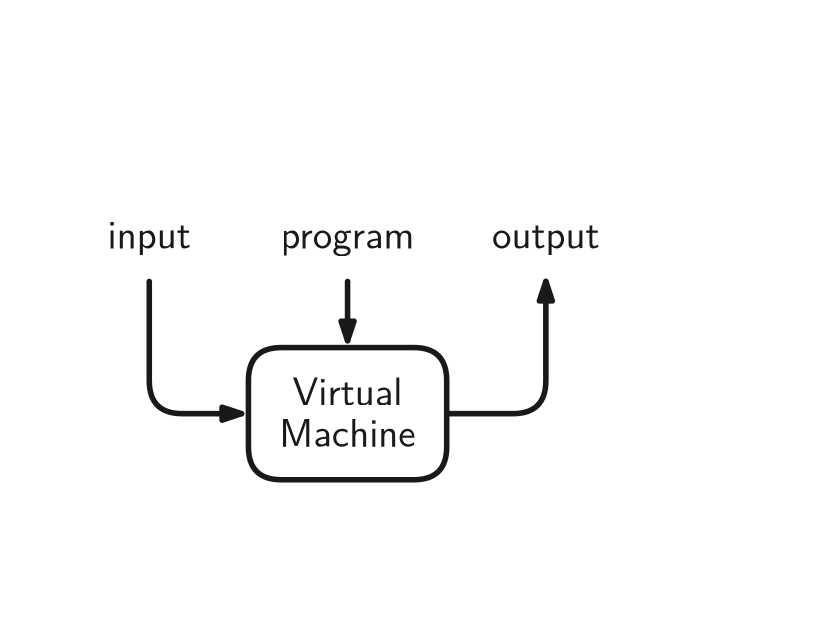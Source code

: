 <?xml version="1.0"?>
<!DOCTYPE ipe SYSTEM "ipe.dtd">
<ipe version="70218" creator="Ipe 7.2.23">
<info created="D:20200729150742" modified="D:20220802214922" title="Recursive STARK Verifier" author="Jan Ferdinand Sauer" subject="Triton VM"/>
<preamble>
\usepackage{lmodern}
\renewcommand*\familydefault{\sfdefault}
\usepackage[T1]{fontenc}
\usepackage{nicefrac}
\usepackage{pifont}
\usepackage{bm}</preamble>
<ipestyle name="basic">
<symbol name="arrow/arc(spx)">
<path stroke="sym-stroke" fill="sym-stroke" pen="sym-pen">
0 0 m
-1 0.333 l
-1 -0.333 l
h
</path>
</symbol>
<symbol name="arrow/farc(spx)">
<path stroke="sym-stroke" fill="white" pen="sym-pen">
0 0 m
-1 0.333 l
-1 -0.333 l
h
</path>
</symbol>
<symbol name="arrow/ptarc(spx)">
<path stroke="sym-stroke" fill="sym-stroke" pen="sym-pen">
0 0 m
-1 0.333 l
-0.8 0 l
-1 -0.333 l
h
</path>
</symbol>
<symbol name="arrow/fptarc(spx)">
<path stroke="sym-stroke" fill="white" pen="sym-pen">
0 0 m
-1 0.333 l
-0.8 0 l
-1 -0.333 l
h
</path>
</symbol>
<symbol name="mark/circle(sx)" transformations="translations">
<path fill="sym-stroke">
0.6 0 0 0.6 0 0 e
0.4 0 0 0.4 0 0 e
</path>
</symbol>
<symbol name="mark/disk(sx)" transformations="translations">
<path fill="sym-stroke">
0.6 0 0 0.6 0 0 e
</path>
</symbol>
<symbol name="mark/fdisk(sfx)" transformations="translations">
<group>
<path fill="sym-fill">
0.5 0 0 0.5 0 0 e
</path>
<path fill="sym-stroke" fillrule="eofill">
0.6 0 0 0.6 0 0 e
0.4 0 0 0.4 0 0 e
</path>
</group>
</symbol>
<symbol name="mark/box(sx)" transformations="translations">
<path fill="sym-stroke" fillrule="eofill">
-0.6 -0.6 m
0.6 -0.6 l
0.6 0.6 l
-0.6 0.6 l
h
-0.4 -0.4 m
0.4 -0.4 l
0.4 0.4 l
-0.4 0.4 l
h
</path>
</symbol>
<symbol name="mark/square(sx)" transformations="translations">
<path fill="sym-stroke">
-0.6 -0.6 m
0.6 -0.6 l
0.6 0.6 l
-0.6 0.6 l
h
</path>
</symbol>
<symbol name="mark/fsquare(sfx)" transformations="translations">
<group>
<path fill="sym-fill">
-0.5 -0.5 m
0.5 -0.5 l
0.5 0.5 l
-0.5 0.5 l
h
</path>
<path fill="sym-stroke" fillrule="eofill">
-0.6 -0.6 m
0.6 -0.6 l
0.6 0.6 l
-0.6 0.6 l
h
-0.4 -0.4 m
0.4 -0.4 l
0.4 0.4 l
-0.4 0.4 l
h
</path>
</group>
</symbol>
<symbol name="mark/cross(sx)" transformations="translations">
<group>
<path fill="sym-stroke">
-0.43 -0.57 m
0.57 0.43 l
0.43 0.57 l
-0.57 -0.43 l
h
</path>
<path fill="sym-stroke">
-0.43 0.57 m
0.57 -0.43 l
0.43 -0.57 l
-0.57 0.43 l
h
</path>
</group>
</symbol>
<symbol name="arrow/fnormal(spx)">
<path stroke="sym-stroke" fill="white" pen="sym-pen">
0 0 m
-1 0.333 l
-1 -0.333 l
h
</path>
</symbol>
<symbol name="arrow/pointed(spx)">
<path stroke="sym-stroke" fill="sym-stroke" pen="sym-pen">
0 0 m
-1 0.333 l
-0.8 0 l
-1 -0.333 l
h
</path>
</symbol>
<symbol name="arrow/fpointed(spx)">
<path stroke="sym-stroke" fill="white" pen="sym-pen">
0 0 m
-1 0.333 l
-0.8 0 l
-1 -0.333 l
h
</path>
</symbol>
<symbol name="arrow/linear(spx)">
<path stroke="sym-stroke" pen="sym-pen">
-1 0.333 m
0 0 l
-1 -0.333 l
</path>
</symbol>
<symbol name="arrow/fdouble(spx)">
<path stroke="sym-stroke" fill="white" pen="sym-pen">
0 0 m
-1 0.333 l
-1 -0.333 l
h
-1 0 m
-2 0.333 l
-2 -0.333 l
h
</path>
</symbol>
<symbol name="arrow/double(spx)">
<path stroke="sym-stroke" fill="sym-stroke" pen="sym-pen">
0 0 m
-1 0.333 l
-1 -0.333 l
h
-1 0 m
-2 0.333 l
-2 -0.333 l
h
</path>
</symbol>
<symbol name="arrow/mid-normal(spx)">
<path stroke="sym-stroke" fill="sym-stroke" pen="sym-pen">
0.5 0 m
-0.5 0.333 l
-0.5 -0.333 l
h
</path>
</symbol>
<symbol name="arrow/mid-fnormal(spx)">
<path stroke="sym-stroke" fill="white" pen="sym-pen">
0.5 0 m
-0.5 0.333 l
-0.5 -0.333 l
h
</path>
</symbol>
<symbol name="arrow/mid-pointed(spx)">
<path stroke="sym-stroke" fill="sym-stroke" pen="sym-pen">
0.5 0 m
-0.5 0.333 l
-0.3 0 l
-0.5 -0.333 l
h
</path>
</symbol>
<symbol name="arrow/mid-fpointed(spx)">
<path stroke="sym-stroke" fill="white" pen="sym-pen">
0.5 0 m
-0.5 0.333 l
-0.3 0 l
-0.5 -0.333 l
h
</path>
</symbol>
<symbol name="arrow/mid-double(spx)">
<path stroke="sym-stroke" fill="sym-stroke" pen="sym-pen">
1 0 m
0 0.333 l
0 -0.333 l
h
0 0 m
-1 0.333 l
-1 -0.333 l
h
</path>
</symbol>
<symbol name="arrow/mid-fdouble(spx)">
<path stroke="sym-stroke" fill="white" pen="sym-pen">
1 0 m
0 0.333 l
0 -0.333 l
h
0 0 m
-1 0.333 l
-1 -0.333 l
h
</path>
</symbol>
<anglesize name="22.5 deg" value="22.5"/>
<anglesize name="30 deg" value="30"/>
<anglesize name="45 deg" value="45"/>
<anglesize name="60 deg" value="60"/>
<anglesize name="90 deg" value="90"/>
<arrowsize name="large" value="10"/>
<arrowsize name="small" value="5"/>
<arrowsize name="tiny" value="3"/>
<color name="blue" value="0 0 1"/>
<color name="brown" value="0.647 0.165 0.165"/>
<color name="darkblue" value="0 0 0.545"/>
<color name="darkcyan" value="0 0.545 0.545"/>
<color name="darkgray" value="0.663"/>
<color name="darkgreen" value="0 0.392 0"/>
<color name="darkmagenta" value="0.545 0 0.545"/>
<color name="darkorange" value="1 0.549 0"/>
<color name="darkred" value="0.545 0 0"/>
<color name="gold" value="1 0.843 0"/>
<color name="gray" value="0.745"/>
<color name="green" value="0 1 0"/>
<color name="lightblue" value="0.678 0.847 0.902"/>
<color name="lightcyan" value="0.878 1 1"/>
<color name="lightgray" value="0.827"/>
<color name="lightgreen" value="0.565 0.933 0.565"/>
<color name="lightyellow" value="1 1 0.878"/>
<color name="navy" value="0 0 0.502"/>
<color name="orange" value="1 0.647 0"/>
<color name="pink" value="1 0.753 0.796"/>
<color name="purple" value="0.627 0.125 0.941"/>
<color name="red" value="1 0 0"/>
<color name="seagreen" value="0.18 0.545 0.341"/>
<color name="turquoise" value="0.251 0.878 0.816"/>
<color name="violet" value="0.933 0.51 0.933"/>
<color name="yellow" value="1 1 0"/>
<dashstyle name="dash dot dotted" value="[4 2 1 2 1 2] 0"/>
<dashstyle name="dash dotted" value="[4 2 1 2] 0"/>
<dashstyle name="dashed" value="[4] 0"/>
<dashstyle name="dotted" value="[1 3] 0"/>
<gridsize name="10 pts (~3.5 mm)" value="10"/>
<gridsize name="14 pts (~5 mm)" value="14"/>
<gridsize name="16 pts (~6 mm)" value="16"/>
<gridsize name="20 pts (~7 mm)" value="20"/>
<gridsize name="28 pts (~10 mm)" value="28"/>
<gridsize name="32 pts (~12 mm)" value="32"/>
<gridsize name="4 pts" value="4"/>
<gridsize name="56 pts (~20 mm)" value="56"/>
<gridsize name="8 pts (~3 mm)" value="8"/>
<opacity name="10%" value="0.1"/>
<opacity name="30%" value="0.3"/>
<opacity name="50%" value="0.5"/>
<opacity name="75%" value="0.75"/>
<pen name="fat" value="1.2"/>
<pen name="heavier" value="0.8"/>
<pen name="ultrafat" value="2"/>
<symbolsize name="large" value="5"/>
<symbolsize name="small" value="2"/>
<symbolsize name="tiny" value="1.1"/>
<textsize name="Huge" value="\Huge"/>
<textsize name="LARGE" value="\LARGE"/>
<textsize name="Large" value="\Large"/>
<textsize name="footnote" value="\footnotesize"/>
<textsize name="huge" value="\huge"/>
<textsize name="large" value="\large"/>
<textsize name="small" value="\small"/>
<textsize name="tiny" value="\tiny"/>
<textstyle name="center" begin="\begin{center}" end="\end{center}"/>
<textstyle name="item" begin="\begin{itemize}\item{}" end="\end{itemize}"/>
<textstyle name="itemize" begin="\begin{itemize}" end="\end{itemize}"/>
<layout paper="500 300" origin="0 0" frame="500 300" skip="128"/>
<tiling name="falling" angle="-60" step="4" width="1"/>
<tiling name="rising" angle="30" step="4" width="1"/>
</ipestyle>
<page>
<layer name="bg"/>
<layer name="VM"/>
<layer name="stark_engine"/>
<layer name="verifier"/>
<layer name="recursion"/>
<layer name="TVM"/>
<view layers="bg VM" active="VM"/>
<view layers="bg VM stark_engine" active="stark_engine"/>
<view layers="bg VM stark_engine verifier" active="verifier"/>
<view layers="bg VM stark_engine verifier recursion" active="recursion"/>
<path layer="bg" matrix="1.48719 0 0 1.48719 -21.4364 -11.6926" fill="white">
44 196 m
44 44 l
244 44 l
244 196 l
h
</path>
<path layer="TVM" matrix="1.48719 0 0 1.48719 -21.4364 -11.6926" stroke="0.118 0.675 0.847" pen="fat" cap="1" join="1">
40.5 0 0 40.5 128 80 e
</path>
<path layer="stark_engine" matrix="1.48719 0 0 1.48719 -21.4364 -11.6926" stroke="0.118 0.675 0.847" pen="ultrafat" cap="1" join="1">
104 88 m
104 56 l
104 48
112 48 c
144 48 l
152 48
152 56 c
152 88 l
</path>
<path layer="TVM" matrix="0 1.48719 -1.48719 0 311.694 31.0642" stroke="white" pen="ultrafat" cap="1" join="1">
88 96 m
95.5 96 l
</path>
<path matrix="1.48719 0 0 1.48719 87.8059 -59.2827" stroke="white" pen="ultrafat" cap="1" join="1">
88 96 m
95.5 96 l
</path>
<path matrix="1.48719 0 0 1.48719 87.8059 -11.6926" stroke="white" pen="ultrafat" cap="1" join="1">
88 96 m
95.5 96 l
</path>
<path layer="VM" matrix="1.48719 0 0 1.48719 -21.4364 -11.6926" stroke="white" pen="ultrafat" cap="1" join="1">
88 96 m
95.5 96 l
</path>
<text matrix="1.48719 0 0 1.48719 2.35867 -47.3851" transformations="translations" pos="64 160" stroke="0.098" type="label" width="29.997" height="9.397" depth="2.79" halign="center" valign="baseline" size="Large">input</text>
<text matrix="1.48719 0 0 1.48719 -21.4364 -47.3851" transformations="translations" pos="128 160" stroke="0.098" type="label" width="48.244" height="6.409" depth="2.79" halign="center" valign="baseline" size="Large">program</text>
<text matrix="1.48719 0 0 1.48719 -45.2314 -47.3851" transformations="translations" pos="192 160" stroke="0.098" type="label" width="38.788" height="8.127" depth="2.79" halign="center" valign="baseline" size="Large">output</text>
<text matrix="1.48719 0 0 1.48719 -21.4364 -8.71819" transformations="translations" pos="128 96" stroke="0.098" type="label" width="39.668" height="9.962" depth="0" halign="center" valign="baseline" size="Large">Virtual</text>
<path stroke="0.098" pen="ultrafat" cap="1" join="1" arrow="normal/normal">
97.5389 178.668 m
97.5389 142.975 l
97.5389 131.078
109.436 131.078 c
130.744 131.078 l
</path>
<path matrix="1.48719 0 0 1.48719 -21.4364 -11.6926" stroke="0.098" pen="ultrafat" cap="1" join="1" arrow="normal/normal">
152 96 m
168 96 l
176 96
176 104 c
176 128 l
</path>
<path stroke="0.098" pen="ultrafat" cap="1" join="1" arrow="normal/normal">
168.924 178.668 m
168.924 157.36 l
</path>
<text matrix="1.48719 0 0 1.48719 -21.4364 -11.6926" transformations="translations" pos="128 88" stroke="0.098" type="label" width="49.115" height="9.962" depth="0" halign="center" valign="baseline" size="Large">Machine</text>
<text layer="stark_engine" matrix="1.48719 0 0 1.48719 -21.4364 -56.3083" transformations="translations" pos="128 96" stroke="0.118 0.675 0.847" type="label" width="51.064" height="12.132" depth="0" halign="center" valign="baseline" size="LARGE">STARK</text>
<text matrix="1.48719 0 0 1.48719 -21.4364 -59.2827" transformations="translations" pos="128 88" stroke="0.118 0.675 0.847" type="label" width="45.44" height="12.13" depth="3.35" halign="center" valign="baseline" size="LARGE">Engine</text>
<text matrix="1.48719 0 0 1.48719 26.1537 -47.3851" transformations="translations" pos="192 160" stroke="0.118 0.675 0.847" type="label" width="34.98" height="12.13" depth="3.35" halign="center" valign="baseline" size="LARGE">proof</text>
<path matrix="1.48719 0 0 1.48719 -21.4364 -11.6926" stroke="0.118 0.675 0.847" pen="ultrafat" cap="1" join="1" arrow="normal/normal">
152 64 m
216 64 l
224 64
224 72 c
224 128 l
</path>
<text layer="verifier" matrix="1.48719 0 0 1.48719 -21.4364 -11.6926" transformations="translations" pos="64 136" stroke="0.333 0.62 0.98" type="label" width="6.276" height="10.756" depth="3.59" halign="center" valign="baseline" size="Large" style="math">\bm (</text>
<text matrix="1.48719 0 0 1.48719 -21.4364 -11.6926" transformations="translations" pos="104 136" stroke="0.333 0.62 0.98" type="label" width="4.583" height="2.231" depth="2.79" halign="center" valign="baseline" size="Large" style="math">\bm ,</text>
<text matrix="1.48719 0 0 1.48719 49.9488 -11.6926" transformations="translations" pos="104 136" stroke="0.333 0.62 0.98" type="label" width="3.819" height="1.864" depth="2.32" halign="center" valign="baseline" size="large" style="math">\bm ,</text>
<text matrix="1.48719 0 0 1.48719 121.334 -11.6926" transformations="translations" pos="104 136" stroke="0.333 0.62 0.98" type="label" width="3.819" height="1.864" depth="2.32" halign="center" valign="baseline" size="large" style="math">\bm ,</text>
<text matrix="1.48719 0 0 1.48719 -21.4364 -11.6926" transformations="translations" pos="240 136" stroke="0.333 0.62 0.98" type="label" width="6.276" height="10.756" depth="3.59" halign="center" valign="baseline" size="Large" style="math">\bm )</text>
<text matrix="1.48719 0 0 1.48719 -21.4364 -11.6926" transformations="translations" pos="128 184" stroke="0.333 0.62 0.98" type="label" width="41.734" height="9.962" depth="0" halign="center" valign="baseline" size="Large">Verifier</text>
<text matrix="1.48719 0 0 1.48719 -21.4364 -11.6926" transformations="translations" pos="176 184" stroke="0.333 0.62 0.98" type="label" width="17.843" height="10.756" depth="3.59" halign="center" valign="baseline" size="Large">\nicefrac{\color{seagreen}\ding{51}}{\color{red}\ding{55}}</text>
<path matrix="1.48719 0 0 1.48719 -21.4364 -13.1798" stroke="0.333 0.62 0.98" pen="ultrafat" cap="1" join="1">
48 148 m
48 140
56 140 c
</path>
<path matrix="1.48719 0 0 1.48719 -21.4364 -19.1285" stroke="0.333 0.62 0.98" pen="ultrafat" cap="1" join="1">
56 144 m
60 144 l
</path>
<path matrix="1.48719 0 0 1.48719 -21.4364 -13.1798" stroke="0.333 0.62 0.98" pen="ultrafat" cap="1" join="1" rarrow="normal/normal">
108 188 m
56 188 l
48 188
48 180 c
48 156 l
</path>
<path layer="recursion" matrix="1.48719 0 0 1.48719 -21.4364 -13.1798" stroke="0.333 0.62 0.98" pen="ultrafat" cap="1" join="1">
72 188 m
80 188
80 180 c
</path>
<path layer="verifier" matrix="1.48719 0 0 1.48719 -21.4364 -11.6926" stroke="0.333 0.62 0.98" pen="ultrafat" cap="1" join="1">
48 155 m
48 147 l
</path>
<path layer="recursion" matrix="1.48719 0 0 1.48719 -21.4364 -11.6926" stroke="0.333 0.62 0.98" pen="ultrafat" cap="1" join="1" arrow="normal/normal">
80 179 m
80 148 l
</path>
<path layer="verifier" matrix="1.48719 0 0 1.48719 -21.4364 -13.1798" stroke="0.333 0.62 0.98" pen="ultrafat" cap="1" join="1" arrow="normal/normal">
148 188 m
164 188 l
</path>
<path layer="recursion" matrix="1.48719 0 0 1.48719 -21.4364 -11.6926" stroke="0.333 0.62 0.98" pen="ultrafat" cap="1" join="1" arrow="normal/normal">
128 176 m
128 148 l
</path>
<path matrix="1.48719 0 0 1.48719 -21.4364 -11.6926" stroke="0.333 0.62 0.98" pen="ultrafat" cap="1" join="1" arrow="normal/normal">
176 148 m
176 176 l
</path>
<text layer="TVM" matrix="1.48719 0 0 1.48719 -21.4364 -11.6926" transformations="translations" pos="128 24" stroke="0.118 0.675 0.847" type="label" width="61.943" height="9.962" depth="0" halign="center" valign="baseline" size="Large">Triton VM</text>
<path layer="VM" matrix="1.48719 0 0 1.48719 -21.4364 -11.6926" stroke="0.098" pen="ultrafat" cap="1" join="1">
104 104 m
104 112
112 112 c
144 112 l
152 112
152 104 c
152 88 l
152 80
144 80 c
112 80 l
104 80
104 88 c
104 104 l
</path>
<path layer="recursion" matrix="1.48719 0 0 1.48719 -21.4364 -14.667" fill="white">
76 168 m
76 160 l
84 160 l
84 168 l
h
</path>
<text matrix="1.48719 0 0 1.48719 -21.4364 -14.667" transformations="translations" pos="80 163.5" stroke="0.333 0.62 0.98" type="label" width="12.553" height="5.652" depth="0" halign="center" valign="center" size="Large" style="math">\bm =</text>
<path matrix="1.48719 0 0 1.48719 49.9488 -14.667" fill="white">
76 168 m
76 160 l
84 160 l
84 168 l
h
</path>
<text matrix="1.48719 0 0 1.48719 49.9488 -14.667" transformations="translations" pos="80 163.5" stroke="0.333 0.62 0.98" type="label" width="12.553" height="5.652" depth="0" halign="center" valign="center" size="Large" style="math">\bm =</text>
<path matrix="1.48719 0 0 1.48719 121.334 -14.667" fill="white">
76 168 m
76 160 l
84 160 l
84 168 l
h
</path>
<text matrix="1.48719 0 0 1.48719 121.334 -14.667" transformations="translations" pos="80 163.5" stroke="0.333 0.62 0.98" type="label" width="12.553" height="5.652" depth="0" halign="center" valign="center" size="Large" style="math">\bm =</text>
</page>
</ipe>
